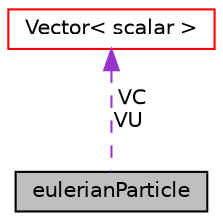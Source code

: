 digraph "eulerianParticle"
{
  bgcolor="transparent";
  edge [fontname="Helvetica",fontsize="10",labelfontname="Helvetica",labelfontsize="10"];
  node [fontname="Helvetica",fontsize="10",shape=record];
  Node1 [label="eulerianParticle",height=0.2,width=0.4,color="black", fillcolor="grey75", style="filled" fontcolor="black"];
  Node2 -> Node1 [dir="back",color="darkorchid3",fontsize="10",style="dashed",label=" VC\nVU" ,fontname="Helvetica"];
  Node2 [label="Vector\< scalar \>",height=0.2,width=0.4,color="red",URL="$classFoam_1_1Vector.html"];
}
